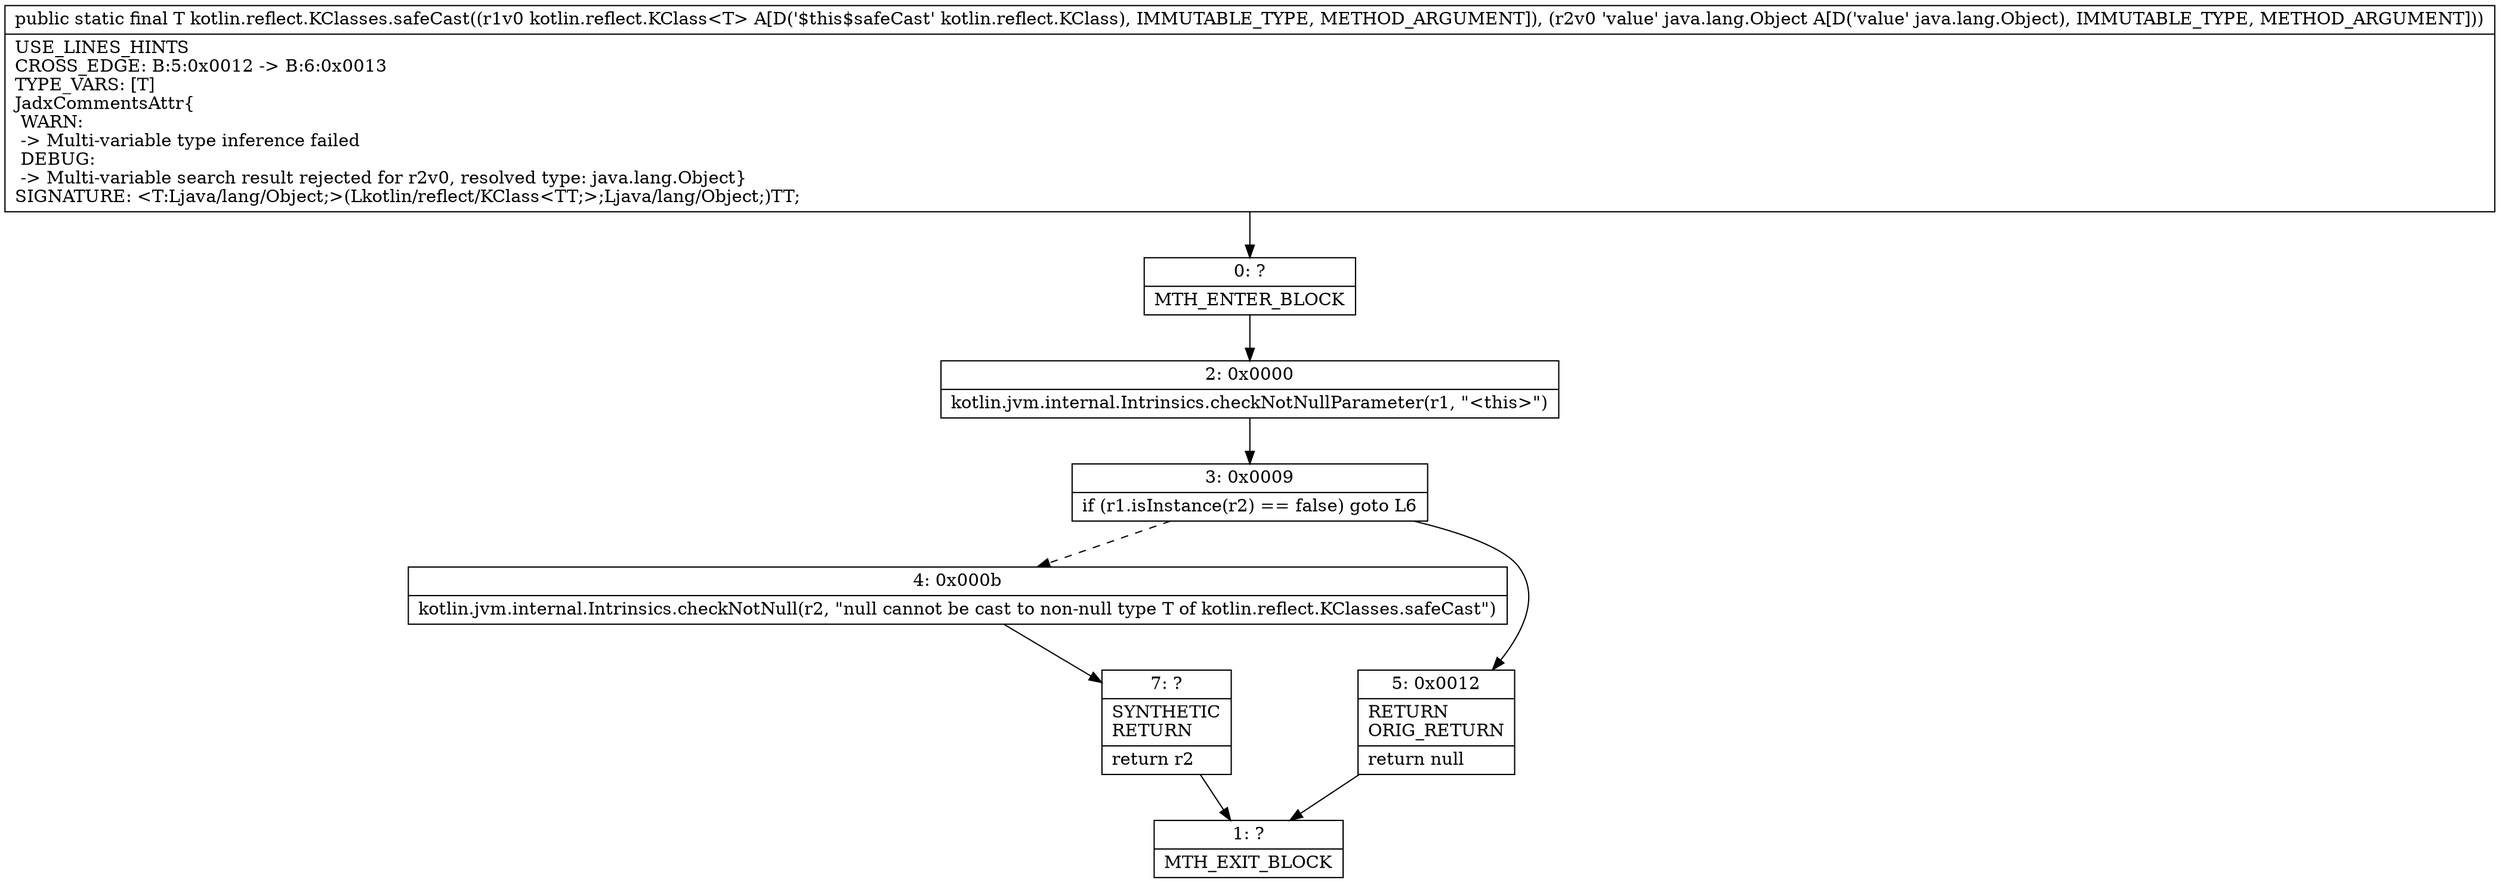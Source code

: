 digraph "CFG forkotlin.reflect.KClasses.safeCast(Lkotlin\/reflect\/KClass;Ljava\/lang\/Object;)Ljava\/lang\/Object;" {
Node_0 [shape=record,label="{0\:\ ?|MTH_ENTER_BLOCK\l}"];
Node_2 [shape=record,label="{2\:\ 0x0000|kotlin.jvm.internal.Intrinsics.checkNotNullParameter(r1, \"\<this\>\")\l}"];
Node_3 [shape=record,label="{3\:\ 0x0009|if (r1.isInstance(r2) == false) goto L6\l}"];
Node_4 [shape=record,label="{4\:\ 0x000b|kotlin.jvm.internal.Intrinsics.checkNotNull(r2, \"null cannot be cast to non\-null type T of kotlin.reflect.KClasses.safeCast\")\l}"];
Node_7 [shape=record,label="{7\:\ ?|SYNTHETIC\lRETURN\l|return r2\l}"];
Node_1 [shape=record,label="{1\:\ ?|MTH_EXIT_BLOCK\l}"];
Node_5 [shape=record,label="{5\:\ 0x0012|RETURN\lORIG_RETURN\l|return null\l}"];
MethodNode[shape=record,label="{public static final T kotlin.reflect.KClasses.safeCast((r1v0 kotlin.reflect.KClass\<T\> A[D('$this$safeCast' kotlin.reflect.KClass), IMMUTABLE_TYPE, METHOD_ARGUMENT]), (r2v0 'value' java.lang.Object A[D('value' java.lang.Object), IMMUTABLE_TYPE, METHOD_ARGUMENT]))  | USE_LINES_HINTS\lCROSS_EDGE: B:5:0x0012 \-\> B:6:0x0013\lTYPE_VARS: [T]\lJadxCommentsAttr\{\l WARN: \l \-\> Multi\-variable type inference failed\l DEBUG: \l \-\> Multi\-variable search result rejected for r2v0, resolved type: java.lang.Object\}\lSIGNATURE: \<T:Ljava\/lang\/Object;\>(Lkotlin\/reflect\/KClass\<TT;\>;Ljava\/lang\/Object;)TT;\l}"];
MethodNode -> Node_0;Node_0 -> Node_2;
Node_2 -> Node_3;
Node_3 -> Node_4[style=dashed];
Node_3 -> Node_5;
Node_4 -> Node_7;
Node_7 -> Node_1;
Node_5 -> Node_1;
}

